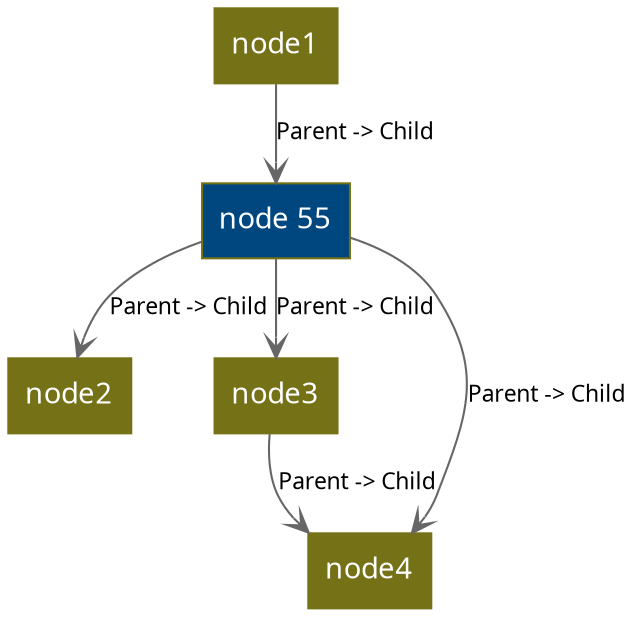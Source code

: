 digraph G { 
edge [color="#666666", arrowhead="open", fontname="Trebuchet MS", fontsize="11"] 
node [color="#757116", style=filled, shape=box, fontname="Trebuchet MS", fontcolor="White"]
n13 [URL="/nodes/13",  label="node 55", style=filled fillcolor="#00477f"]
n1 [URL="/nodes/1",  label="node1"]
n2 [URL="/nodes/2",  label="node2"]
n3 [URL="/nodes/3",  label="node3"]
n4 [URL="/nodes/4",  label="node4"]
n1 -> n13 [URL="/edges/19",  label="Parent -> Child"]
n13 -> n2 [URL="/edges/20",  label="Parent -> Child"]
n13 -> n3 [URL="/edges/21",  label="Parent -> Child"]
n3 -> n4 [URL="/edges/23",  label="Parent -> Child"]
n13 -> n4 [URL="/edges/22",  label="Parent -> Child"]
  }